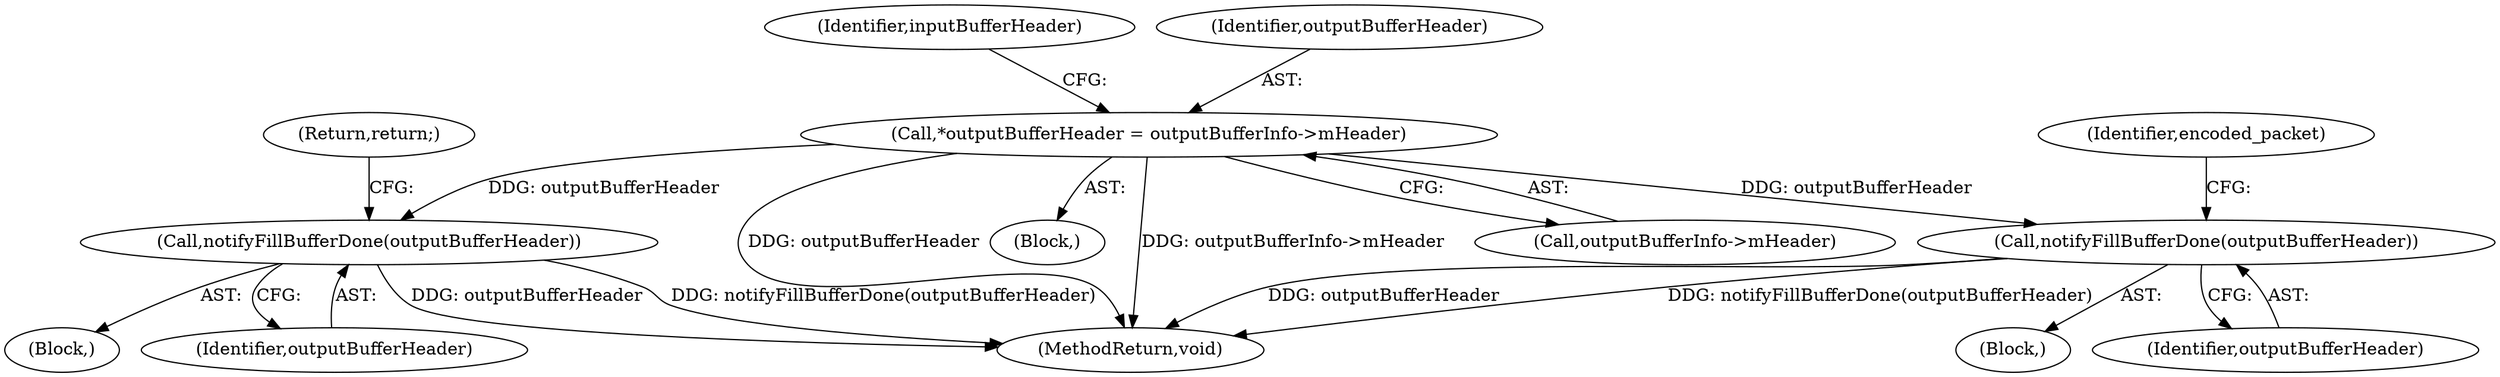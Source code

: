 digraph "0_Android_5443b57cc54f2e46b35246637be26a69e9f493e1_3@pointer" {
"1000167" [label="(Call,*outputBufferHeader = outputBufferInfo->mHeader)"];
"1000205" [label="(Call,notifyFillBufferDone(outputBufferHeader))"];
"1000534" [label="(Call,notifyFillBufferDone(outputBufferHeader))"];
"1000443" [label="(Block,)"];
"1000545" [label="(MethodReturn,void)"];
"1000175" [label="(Identifier,inputBufferHeader)"];
"1000149" [label="(Block,)"];
"1000169" [label="(Call,outputBufferInfo->mHeader)"];
"1000534" [label="(Call,notifyFillBufferDone(outputBufferHeader))"];
"1000178" [label="(Block,)"];
"1000206" [label="(Identifier,outputBufferHeader)"];
"1000167" [label="(Call,*outputBufferHeader = outputBufferInfo->mHeader)"];
"1000205" [label="(Call,notifyFillBufferDone(outputBufferHeader))"];
"1000168" [label="(Identifier,outputBufferHeader)"];
"1000207" [label="(Return,return;)"];
"1000431" [label="(Identifier,encoded_packet)"];
"1000535" [label="(Identifier,outputBufferHeader)"];
"1000167" -> "1000149"  [label="AST: "];
"1000167" -> "1000169"  [label="CFG: "];
"1000168" -> "1000167"  [label="AST: "];
"1000169" -> "1000167"  [label="AST: "];
"1000175" -> "1000167"  [label="CFG: "];
"1000167" -> "1000545"  [label="DDG: outputBufferHeader"];
"1000167" -> "1000545"  [label="DDG: outputBufferInfo->mHeader"];
"1000167" -> "1000205"  [label="DDG: outputBufferHeader"];
"1000167" -> "1000534"  [label="DDG: outputBufferHeader"];
"1000205" -> "1000178"  [label="AST: "];
"1000205" -> "1000206"  [label="CFG: "];
"1000206" -> "1000205"  [label="AST: "];
"1000207" -> "1000205"  [label="CFG: "];
"1000205" -> "1000545"  [label="DDG: outputBufferHeader"];
"1000205" -> "1000545"  [label="DDG: notifyFillBufferDone(outputBufferHeader)"];
"1000534" -> "1000443"  [label="AST: "];
"1000534" -> "1000535"  [label="CFG: "];
"1000535" -> "1000534"  [label="AST: "];
"1000431" -> "1000534"  [label="CFG: "];
"1000534" -> "1000545"  [label="DDG: notifyFillBufferDone(outputBufferHeader)"];
"1000534" -> "1000545"  [label="DDG: outputBufferHeader"];
}
